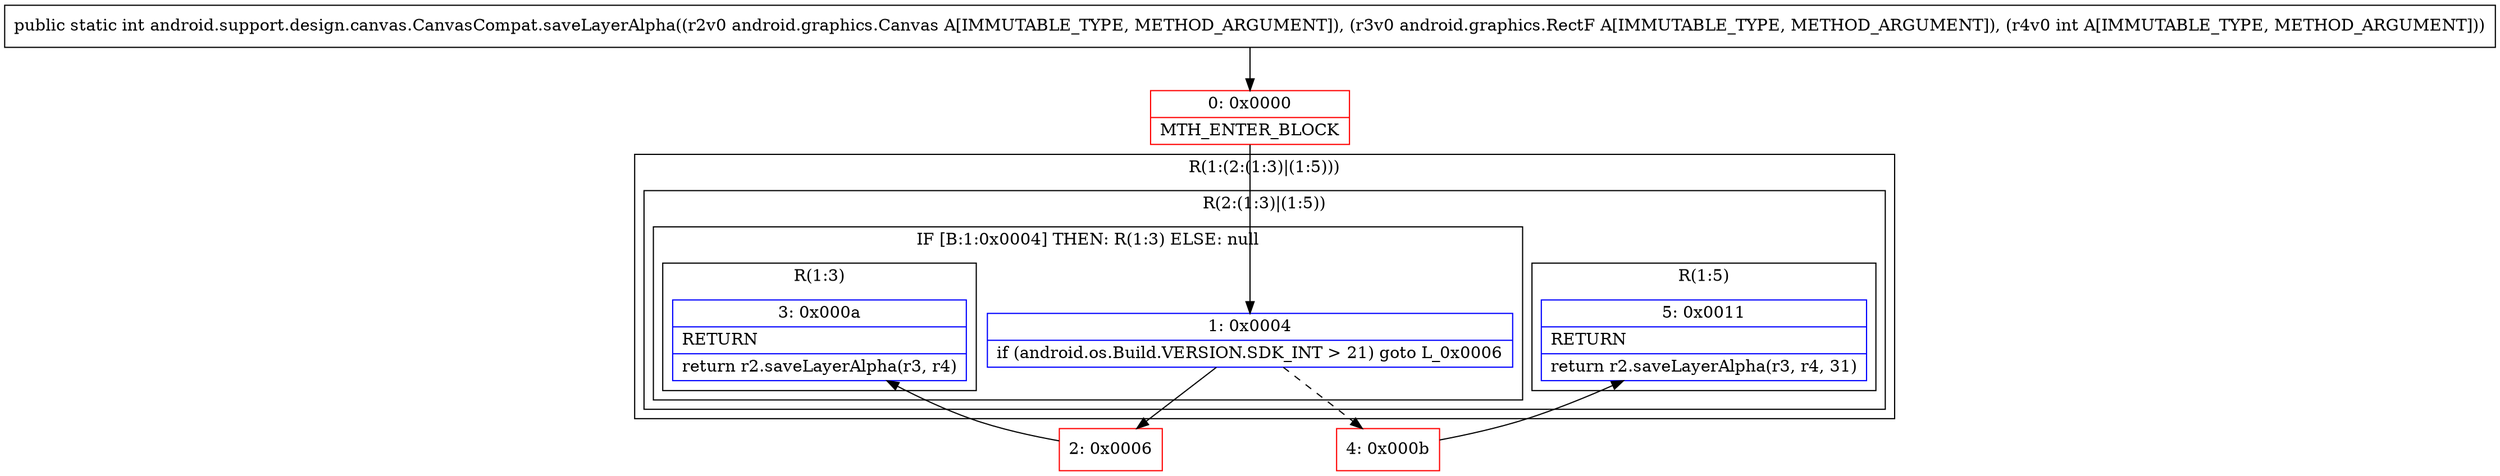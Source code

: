 digraph "CFG forandroid.support.design.canvas.CanvasCompat.saveLayerAlpha(Landroid\/graphics\/Canvas;Landroid\/graphics\/RectF;I)I" {
subgraph cluster_Region_5210541 {
label = "R(1:(2:(1:3)|(1:5)))";
node [shape=record,color=blue];
subgraph cluster_Region_699224473 {
label = "R(2:(1:3)|(1:5))";
node [shape=record,color=blue];
subgraph cluster_IfRegion_930659633 {
label = "IF [B:1:0x0004] THEN: R(1:3) ELSE: null";
node [shape=record,color=blue];
Node_1 [shape=record,label="{1\:\ 0x0004|if (android.os.Build.VERSION.SDK_INT \> 21) goto L_0x0006\l}"];
subgraph cluster_Region_811185204 {
label = "R(1:3)";
node [shape=record,color=blue];
Node_3 [shape=record,label="{3\:\ 0x000a|RETURN\l|return r2.saveLayerAlpha(r3, r4)\l}"];
}
}
subgraph cluster_Region_1281825147 {
label = "R(1:5)";
node [shape=record,color=blue];
Node_5 [shape=record,label="{5\:\ 0x0011|RETURN\l|return r2.saveLayerAlpha(r3, r4, 31)\l}"];
}
}
}
Node_0 [shape=record,color=red,label="{0\:\ 0x0000|MTH_ENTER_BLOCK\l}"];
Node_2 [shape=record,color=red,label="{2\:\ 0x0006}"];
Node_4 [shape=record,color=red,label="{4\:\ 0x000b}"];
MethodNode[shape=record,label="{public static int android.support.design.canvas.CanvasCompat.saveLayerAlpha((r2v0 android.graphics.Canvas A[IMMUTABLE_TYPE, METHOD_ARGUMENT]), (r3v0 android.graphics.RectF A[IMMUTABLE_TYPE, METHOD_ARGUMENT]), (r4v0 int A[IMMUTABLE_TYPE, METHOD_ARGUMENT])) }"];
MethodNode -> Node_0;
Node_1 -> Node_2;
Node_1 -> Node_4[style=dashed];
Node_0 -> Node_1;
Node_2 -> Node_3;
Node_4 -> Node_5;
}

